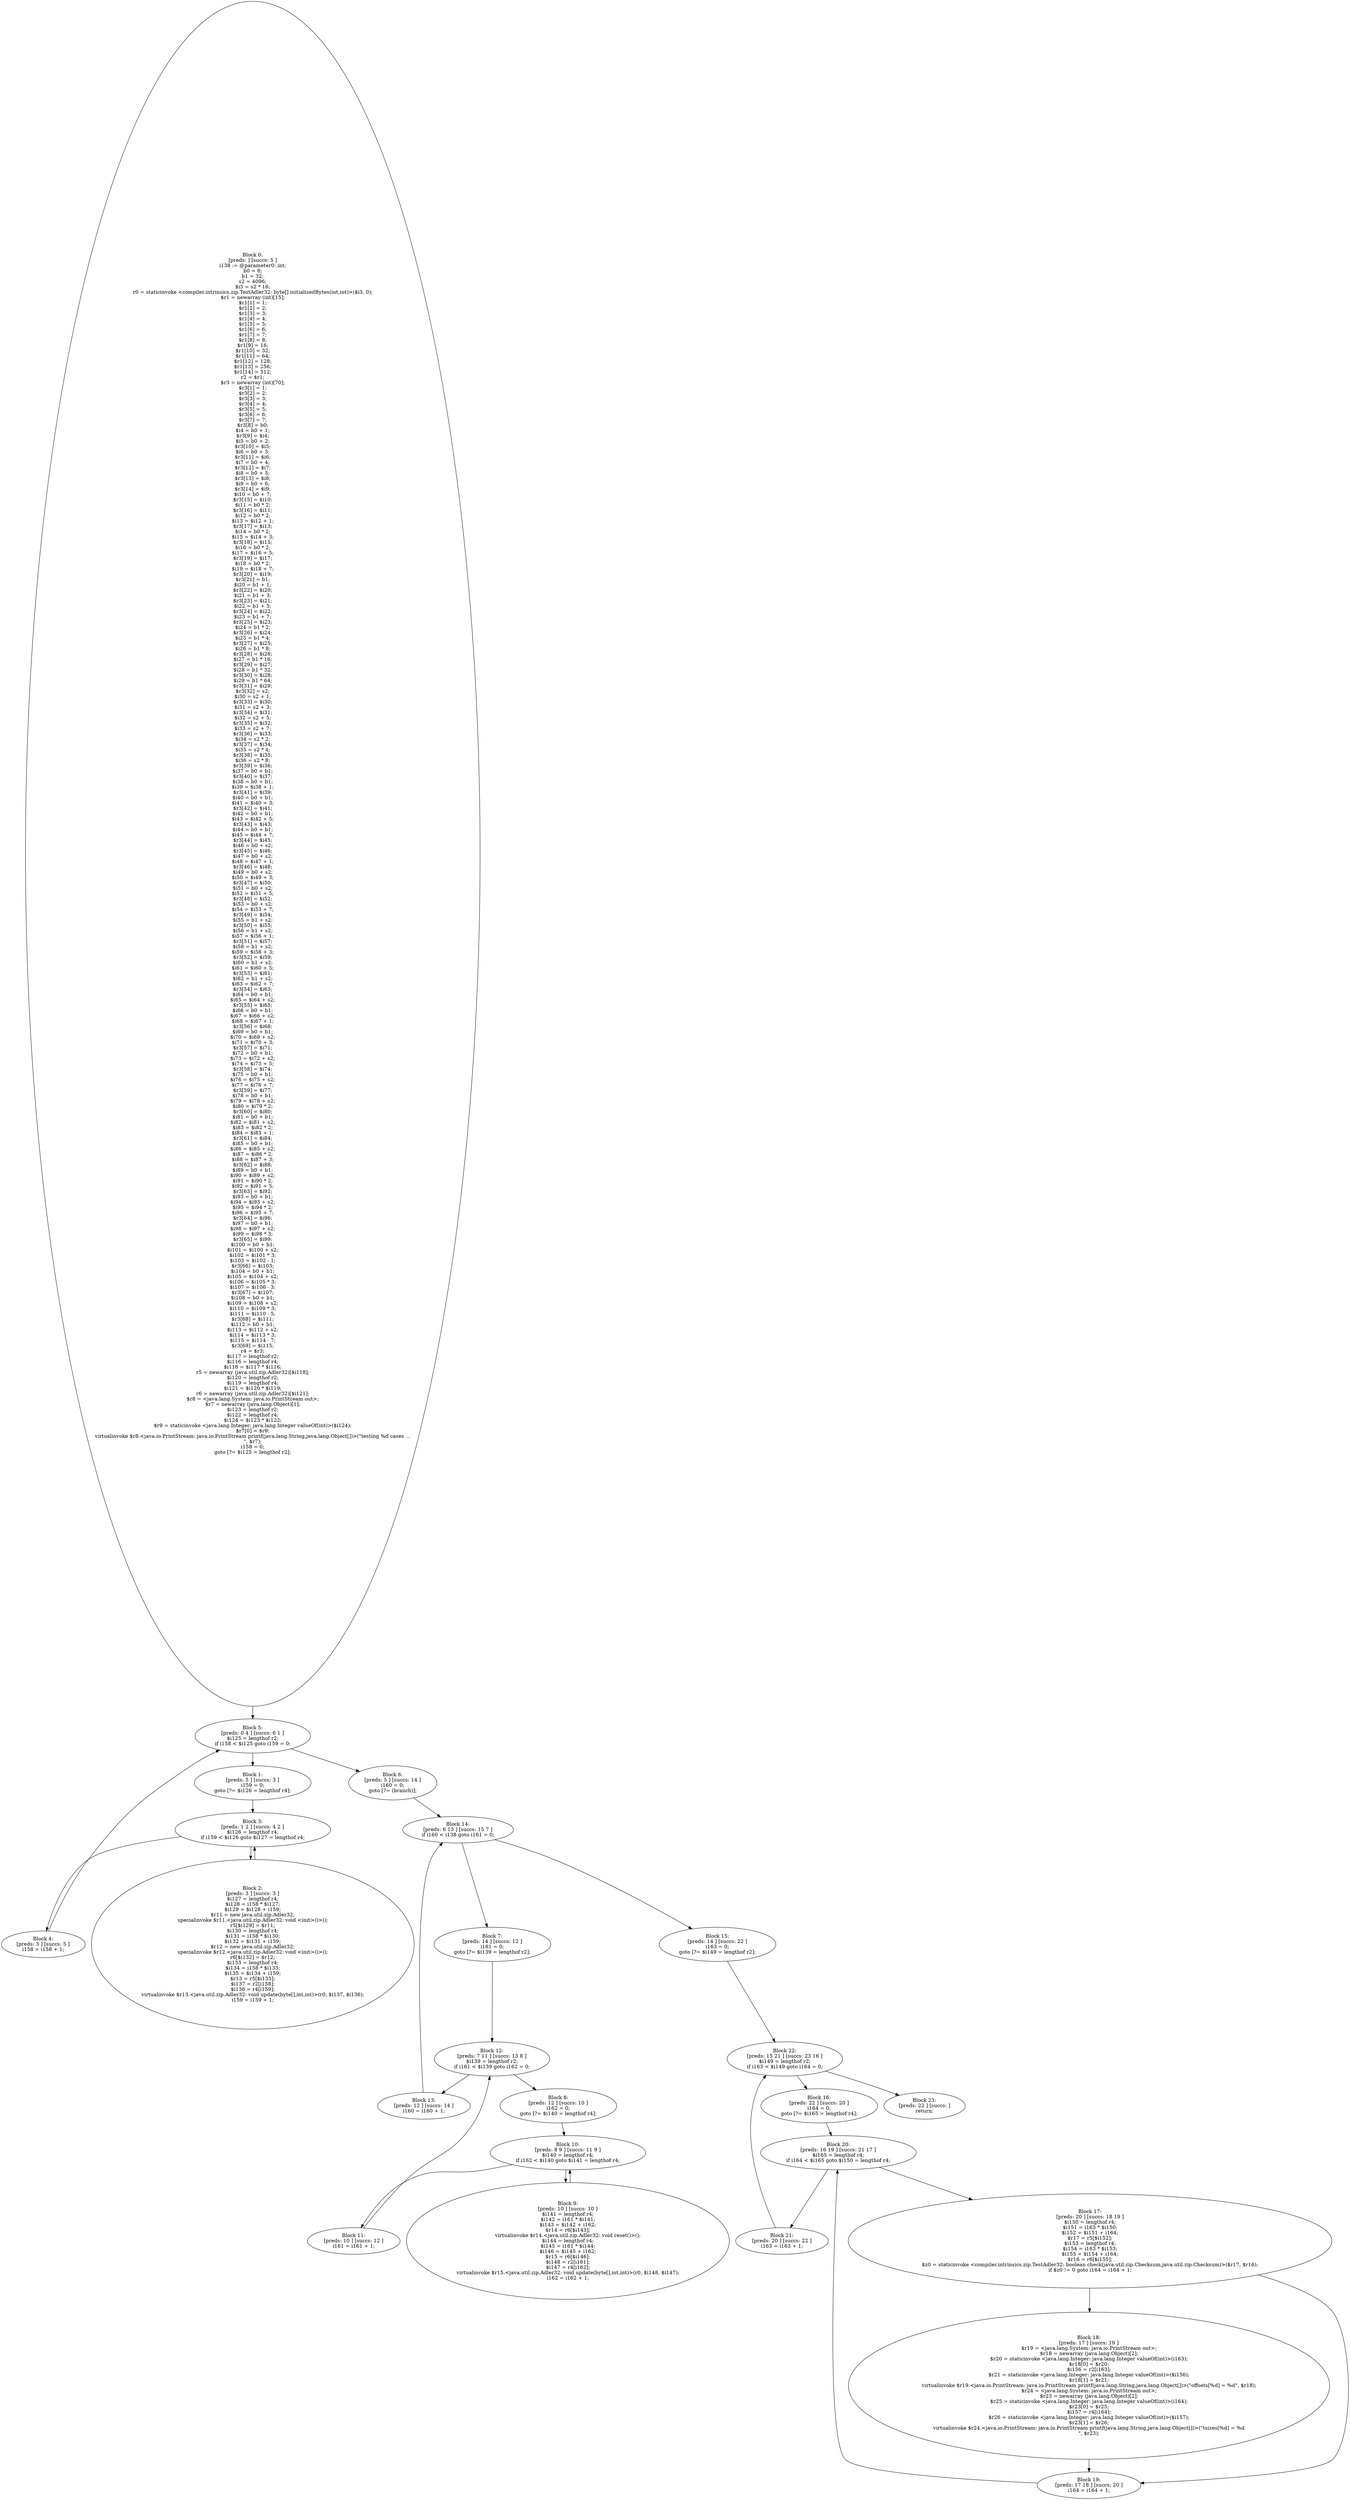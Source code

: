 digraph "unitGraph" {
    "Block 0:
[preds: ] [succs: 5 ]
i138 := @parameter0: int;
b0 = 8;
b1 = 32;
s2 = 4096;
$i3 = s2 * 16;
r0 = staticinvoke <compiler.intrinsics.zip.TestAdler32: byte[] initializedBytes(int,int)>($i3, 0);
$r1 = newarray (int)[15];
$r1[1] = 1;
$r1[2] = 2;
$r1[3] = 3;
$r1[4] = 4;
$r1[5] = 5;
$r1[6] = 6;
$r1[7] = 7;
$r1[8] = 8;
$r1[9] = 16;
$r1[10] = 32;
$r1[11] = 64;
$r1[12] = 128;
$r1[13] = 256;
$r1[14] = 512;
r2 = $r1;
$r3 = newarray (int)[70];
$r3[1] = 1;
$r3[2] = 2;
$r3[3] = 3;
$r3[4] = 4;
$r3[5] = 5;
$r3[6] = 6;
$r3[7] = 7;
$r3[8] = b0;
$i4 = b0 + 1;
$r3[9] = $i4;
$i5 = b0 + 2;
$r3[10] = $i5;
$i6 = b0 + 3;
$r3[11] = $i6;
$i7 = b0 + 4;
$r3[12] = $i7;
$i8 = b0 + 5;
$r3[13] = $i8;
$i9 = b0 + 6;
$r3[14] = $i9;
$i10 = b0 + 7;
$r3[15] = $i10;
$i11 = b0 * 2;
$r3[16] = $i11;
$i12 = b0 * 2;
$i13 = $i12 + 1;
$r3[17] = $i13;
$i14 = b0 * 2;
$i15 = $i14 + 3;
$r3[18] = $i15;
$i16 = b0 * 2;
$i17 = $i16 + 5;
$r3[19] = $i17;
$i18 = b0 * 2;
$i19 = $i18 + 7;
$r3[20] = $i19;
$r3[21] = b1;
$i20 = b1 + 1;
$r3[22] = $i20;
$i21 = b1 + 3;
$r3[23] = $i21;
$i22 = b1 + 5;
$r3[24] = $i22;
$i23 = b1 + 7;
$r3[25] = $i23;
$i24 = b1 * 2;
$r3[26] = $i24;
$i25 = b1 * 4;
$r3[27] = $i25;
$i26 = b1 * 8;
$r3[28] = $i26;
$i27 = b1 * 16;
$r3[29] = $i27;
$i28 = b1 * 32;
$r3[30] = $i28;
$i29 = b1 * 64;
$r3[31] = $i29;
$r3[32] = s2;
$i30 = s2 + 1;
$r3[33] = $i30;
$i31 = s2 + 3;
$r3[34] = $i31;
$i32 = s2 + 5;
$r3[35] = $i32;
$i33 = s2 + 7;
$r3[36] = $i33;
$i34 = s2 * 2;
$r3[37] = $i34;
$i35 = s2 * 4;
$r3[38] = $i35;
$i36 = s2 * 8;
$r3[39] = $i36;
$i37 = b0 + b1;
$r3[40] = $i37;
$i38 = b0 + b1;
$i39 = $i38 + 1;
$r3[41] = $i39;
$i40 = b0 + b1;
$i41 = $i40 + 3;
$r3[42] = $i41;
$i42 = b0 + b1;
$i43 = $i42 + 5;
$r3[43] = $i43;
$i44 = b0 + b1;
$i45 = $i44 + 7;
$r3[44] = $i45;
$i46 = b0 + s2;
$r3[45] = $i46;
$i47 = b0 + s2;
$i48 = $i47 + 1;
$r3[46] = $i48;
$i49 = b0 + s2;
$i50 = $i49 + 3;
$r3[47] = $i50;
$i51 = b0 + s2;
$i52 = $i51 + 5;
$r3[48] = $i52;
$i53 = b0 + s2;
$i54 = $i53 + 7;
$r3[49] = $i54;
$i55 = b1 + s2;
$r3[50] = $i55;
$i56 = b1 + s2;
$i57 = $i56 + 1;
$r3[51] = $i57;
$i58 = b1 + s2;
$i59 = $i58 + 3;
$r3[52] = $i59;
$i60 = b1 + s2;
$i61 = $i60 + 5;
$r3[53] = $i61;
$i62 = b1 + s2;
$i63 = $i62 + 7;
$r3[54] = $i63;
$i64 = b0 + b1;
$i65 = $i64 + s2;
$r3[55] = $i65;
$i66 = b0 + b1;
$i67 = $i66 + s2;
$i68 = $i67 + 1;
$r3[56] = $i68;
$i69 = b0 + b1;
$i70 = $i69 + s2;
$i71 = $i70 + 3;
$r3[57] = $i71;
$i72 = b0 + b1;
$i73 = $i72 + s2;
$i74 = $i73 + 5;
$r3[58] = $i74;
$i75 = b0 + b1;
$i76 = $i75 + s2;
$i77 = $i76 + 7;
$r3[59] = $i77;
$i78 = b0 + b1;
$i79 = $i78 + s2;
$i80 = $i79 * 2;
$r3[60] = $i80;
$i81 = b0 + b1;
$i82 = $i81 + s2;
$i83 = $i82 * 2;
$i84 = $i83 + 1;
$r3[61] = $i84;
$i85 = b0 + b1;
$i86 = $i85 + s2;
$i87 = $i86 * 2;
$i88 = $i87 + 3;
$r3[62] = $i88;
$i89 = b0 + b1;
$i90 = $i89 + s2;
$i91 = $i90 * 2;
$i92 = $i91 + 5;
$r3[63] = $i92;
$i93 = b0 + b1;
$i94 = $i93 + s2;
$i95 = $i94 * 2;
$i96 = $i95 + 7;
$r3[64] = $i96;
$i97 = b0 + b1;
$i98 = $i97 + s2;
$i99 = $i98 * 3;
$r3[65] = $i99;
$i100 = b0 + b1;
$i101 = $i100 + s2;
$i102 = $i101 * 3;
$i103 = $i102 - 1;
$r3[66] = $i103;
$i104 = b0 + b1;
$i105 = $i104 + s2;
$i106 = $i105 * 3;
$i107 = $i106 - 3;
$r3[67] = $i107;
$i108 = b0 + b1;
$i109 = $i108 + s2;
$i110 = $i109 * 3;
$i111 = $i110 - 5;
$r3[68] = $i111;
$i112 = b0 + b1;
$i113 = $i112 + s2;
$i114 = $i113 * 3;
$i115 = $i114 - 7;
$r3[69] = $i115;
r4 = $r3;
$i117 = lengthof r2;
$i116 = lengthof r4;
$i118 = $i117 * $i116;
r5 = newarray (java.util.zip.Adler32)[$i118];
$i120 = lengthof r2;
$i119 = lengthof r4;
$i121 = $i120 * $i119;
r6 = newarray (java.util.zip.Adler32)[$i121];
$r8 = <java.lang.System: java.io.PrintStream out>;
$r7 = newarray (java.lang.Object)[1];
$i123 = lengthof r2;
$i122 = lengthof r4;
$i124 = $i123 * $i122;
$r9 = staticinvoke <java.lang.Integer: java.lang.Integer valueOf(int)>($i124);
$r7[0] = $r9;
virtualinvoke $r8.<java.io.PrintStream: java.io.PrintStream printf(java.lang.String,java.lang.Object[])>(\"testing %d cases ...\n\", $r7);
i158 = 0;
goto [?= $i125 = lengthof r2];
"
    "Block 1:
[preds: 5 ] [succs: 3 ]
i159 = 0;
goto [?= $i126 = lengthof r4];
"
    "Block 2:
[preds: 3 ] [succs: 3 ]
$i127 = lengthof r4;
$i128 = i158 * $i127;
$i129 = $i128 + i159;
$r11 = new java.util.zip.Adler32;
specialinvoke $r11.<java.util.zip.Adler32: void <init>()>();
r5[$i129] = $r11;
$i130 = lengthof r4;
$i131 = i158 * $i130;
$i132 = $i131 + i159;
$r12 = new java.util.zip.Adler32;
specialinvoke $r12.<java.util.zip.Adler32: void <init>()>();
r6[$i132] = $r12;
$i133 = lengthof r4;
$i134 = i158 * $i133;
$i135 = $i134 + i159;
$r13 = r5[$i135];
$i137 = r2[i158];
$i136 = r4[i159];
virtualinvoke $r13.<java.util.zip.Adler32: void update(byte[],int,int)>(r0, $i137, $i136);
i159 = i159 + 1;
"
    "Block 3:
[preds: 1 2 ] [succs: 4 2 ]
$i126 = lengthof r4;
if i159 < $i126 goto $i127 = lengthof r4;
"
    "Block 4:
[preds: 3 ] [succs: 5 ]
i158 = i158 + 1;
"
    "Block 5:
[preds: 0 4 ] [succs: 6 1 ]
$i125 = lengthof r2;
if i158 < $i125 goto i159 = 0;
"
    "Block 6:
[preds: 5 ] [succs: 14 ]
i160 = 0;
goto [?= (branch)];
"
    "Block 7:
[preds: 14 ] [succs: 12 ]
i161 = 0;
goto [?= $i139 = lengthof r2];
"
    "Block 8:
[preds: 12 ] [succs: 10 ]
i162 = 0;
goto [?= $i140 = lengthof r4];
"
    "Block 9:
[preds: 10 ] [succs: 10 ]
$i141 = lengthof r4;
$i142 = i161 * $i141;
$i143 = $i142 + i162;
$r14 = r6[$i143];
virtualinvoke $r14.<java.util.zip.Adler32: void reset()>();
$i144 = lengthof r4;
$i145 = i161 * $i144;
$i146 = $i145 + i162;
$r15 = r6[$i146];
$i148 = r2[i161];
$i147 = r4[i162];
virtualinvoke $r15.<java.util.zip.Adler32: void update(byte[],int,int)>(r0, $i148, $i147);
i162 = i162 + 1;
"
    "Block 10:
[preds: 8 9 ] [succs: 11 9 ]
$i140 = lengthof r4;
if i162 < $i140 goto $i141 = lengthof r4;
"
    "Block 11:
[preds: 10 ] [succs: 12 ]
i161 = i161 + 1;
"
    "Block 12:
[preds: 7 11 ] [succs: 13 8 ]
$i139 = lengthof r2;
if i161 < $i139 goto i162 = 0;
"
    "Block 13:
[preds: 12 ] [succs: 14 ]
i160 = i160 + 1;
"
    "Block 14:
[preds: 6 13 ] [succs: 15 7 ]
if i160 < i138 goto i161 = 0;
"
    "Block 15:
[preds: 14 ] [succs: 22 ]
i163 = 0;
goto [?= $i149 = lengthof r2];
"
    "Block 16:
[preds: 22 ] [succs: 20 ]
i164 = 0;
goto [?= $i165 = lengthof r4];
"
    "Block 17:
[preds: 20 ] [succs: 18 19 ]
$i150 = lengthof r4;
$i151 = i163 * $i150;
$i152 = $i151 + i164;
$r17 = r5[$i152];
$i153 = lengthof r4;
$i154 = i163 * $i153;
$i155 = $i154 + i164;
$r16 = r6[$i155];
$z0 = staticinvoke <compiler.intrinsics.zip.TestAdler32: boolean check(java.util.zip.Checksum,java.util.zip.Checksum)>($r17, $r16);
if $z0 != 0 goto i164 = i164 + 1;
"
    "Block 18:
[preds: 17 ] [succs: 19 ]
$r19 = <java.lang.System: java.io.PrintStream out>;
$r18 = newarray (java.lang.Object)[2];
$r20 = staticinvoke <java.lang.Integer: java.lang.Integer valueOf(int)>(i163);
$r18[0] = $r20;
$i156 = r2[i163];
$r21 = staticinvoke <java.lang.Integer: java.lang.Integer valueOf(int)>($i156);
$r18[1] = $r21;
virtualinvoke $r19.<java.io.PrintStream: java.io.PrintStream printf(java.lang.String,java.lang.Object[])>(\"offsets[%d] = %d\", $r18);
$r24 = <java.lang.System: java.io.PrintStream out>;
$r23 = newarray (java.lang.Object)[2];
$r25 = staticinvoke <java.lang.Integer: java.lang.Integer valueOf(int)>(i164);
$r23[0] = $r25;
$i157 = r4[i164];
$r26 = staticinvoke <java.lang.Integer: java.lang.Integer valueOf(int)>($i157);
$r23[1] = $r26;
virtualinvoke $r24.<java.io.PrintStream: java.io.PrintStream printf(java.lang.String,java.lang.Object[])>(\"\tsizes[%d] = %d\n\", $r23);
"
    "Block 19:
[preds: 17 18 ] [succs: 20 ]
i164 = i164 + 1;
"
    "Block 20:
[preds: 16 19 ] [succs: 21 17 ]
$i165 = lengthof r4;
if i164 < $i165 goto $i150 = lengthof r4;
"
    "Block 21:
[preds: 20 ] [succs: 22 ]
i163 = i163 + 1;
"
    "Block 22:
[preds: 15 21 ] [succs: 23 16 ]
$i149 = lengthof r2;
if i163 < $i149 goto i164 = 0;
"
    "Block 23:
[preds: 22 ] [succs: ]
return;
"
    "Block 0:
[preds: ] [succs: 5 ]
i138 := @parameter0: int;
b0 = 8;
b1 = 32;
s2 = 4096;
$i3 = s2 * 16;
r0 = staticinvoke <compiler.intrinsics.zip.TestAdler32: byte[] initializedBytes(int,int)>($i3, 0);
$r1 = newarray (int)[15];
$r1[1] = 1;
$r1[2] = 2;
$r1[3] = 3;
$r1[4] = 4;
$r1[5] = 5;
$r1[6] = 6;
$r1[7] = 7;
$r1[8] = 8;
$r1[9] = 16;
$r1[10] = 32;
$r1[11] = 64;
$r1[12] = 128;
$r1[13] = 256;
$r1[14] = 512;
r2 = $r1;
$r3 = newarray (int)[70];
$r3[1] = 1;
$r3[2] = 2;
$r3[3] = 3;
$r3[4] = 4;
$r3[5] = 5;
$r3[6] = 6;
$r3[7] = 7;
$r3[8] = b0;
$i4 = b0 + 1;
$r3[9] = $i4;
$i5 = b0 + 2;
$r3[10] = $i5;
$i6 = b0 + 3;
$r3[11] = $i6;
$i7 = b0 + 4;
$r3[12] = $i7;
$i8 = b0 + 5;
$r3[13] = $i8;
$i9 = b0 + 6;
$r3[14] = $i9;
$i10 = b0 + 7;
$r3[15] = $i10;
$i11 = b0 * 2;
$r3[16] = $i11;
$i12 = b0 * 2;
$i13 = $i12 + 1;
$r3[17] = $i13;
$i14 = b0 * 2;
$i15 = $i14 + 3;
$r3[18] = $i15;
$i16 = b0 * 2;
$i17 = $i16 + 5;
$r3[19] = $i17;
$i18 = b0 * 2;
$i19 = $i18 + 7;
$r3[20] = $i19;
$r3[21] = b1;
$i20 = b1 + 1;
$r3[22] = $i20;
$i21 = b1 + 3;
$r3[23] = $i21;
$i22 = b1 + 5;
$r3[24] = $i22;
$i23 = b1 + 7;
$r3[25] = $i23;
$i24 = b1 * 2;
$r3[26] = $i24;
$i25 = b1 * 4;
$r3[27] = $i25;
$i26 = b1 * 8;
$r3[28] = $i26;
$i27 = b1 * 16;
$r3[29] = $i27;
$i28 = b1 * 32;
$r3[30] = $i28;
$i29 = b1 * 64;
$r3[31] = $i29;
$r3[32] = s2;
$i30 = s2 + 1;
$r3[33] = $i30;
$i31 = s2 + 3;
$r3[34] = $i31;
$i32 = s2 + 5;
$r3[35] = $i32;
$i33 = s2 + 7;
$r3[36] = $i33;
$i34 = s2 * 2;
$r3[37] = $i34;
$i35 = s2 * 4;
$r3[38] = $i35;
$i36 = s2 * 8;
$r3[39] = $i36;
$i37 = b0 + b1;
$r3[40] = $i37;
$i38 = b0 + b1;
$i39 = $i38 + 1;
$r3[41] = $i39;
$i40 = b0 + b1;
$i41 = $i40 + 3;
$r3[42] = $i41;
$i42 = b0 + b1;
$i43 = $i42 + 5;
$r3[43] = $i43;
$i44 = b0 + b1;
$i45 = $i44 + 7;
$r3[44] = $i45;
$i46 = b0 + s2;
$r3[45] = $i46;
$i47 = b0 + s2;
$i48 = $i47 + 1;
$r3[46] = $i48;
$i49 = b0 + s2;
$i50 = $i49 + 3;
$r3[47] = $i50;
$i51 = b0 + s2;
$i52 = $i51 + 5;
$r3[48] = $i52;
$i53 = b0 + s2;
$i54 = $i53 + 7;
$r3[49] = $i54;
$i55 = b1 + s2;
$r3[50] = $i55;
$i56 = b1 + s2;
$i57 = $i56 + 1;
$r3[51] = $i57;
$i58 = b1 + s2;
$i59 = $i58 + 3;
$r3[52] = $i59;
$i60 = b1 + s2;
$i61 = $i60 + 5;
$r3[53] = $i61;
$i62 = b1 + s2;
$i63 = $i62 + 7;
$r3[54] = $i63;
$i64 = b0 + b1;
$i65 = $i64 + s2;
$r3[55] = $i65;
$i66 = b0 + b1;
$i67 = $i66 + s2;
$i68 = $i67 + 1;
$r3[56] = $i68;
$i69 = b0 + b1;
$i70 = $i69 + s2;
$i71 = $i70 + 3;
$r3[57] = $i71;
$i72 = b0 + b1;
$i73 = $i72 + s2;
$i74 = $i73 + 5;
$r3[58] = $i74;
$i75 = b0 + b1;
$i76 = $i75 + s2;
$i77 = $i76 + 7;
$r3[59] = $i77;
$i78 = b0 + b1;
$i79 = $i78 + s2;
$i80 = $i79 * 2;
$r3[60] = $i80;
$i81 = b0 + b1;
$i82 = $i81 + s2;
$i83 = $i82 * 2;
$i84 = $i83 + 1;
$r3[61] = $i84;
$i85 = b0 + b1;
$i86 = $i85 + s2;
$i87 = $i86 * 2;
$i88 = $i87 + 3;
$r3[62] = $i88;
$i89 = b0 + b1;
$i90 = $i89 + s2;
$i91 = $i90 * 2;
$i92 = $i91 + 5;
$r3[63] = $i92;
$i93 = b0 + b1;
$i94 = $i93 + s2;
$i95 = $i94 * 2;
$i96 = $i95 + 7;
$r3[64] = $i96;
$i97 = b0 + b1;
$i98 = $i97 + s2;
$i99 = $i98 * 3;
$r3[65] = $i99;
$i100 = b0 + b1;
$i101 = $i100 + s2;
$i102 = $i101 * 3;
$i103 = $i102 - 1;
$r3[66] = $i103;
$i104 = b0 + b1;
$i105 = $i104 + s2;
$i106 = $i105 * 3;
$i107 = $i106 - 3;
$r3[67] = $i107;
$i108 = b0 + b1;
$i109 = $i108 + s2;
$i110 = $i109 * 3;
$i111 = $i110 - 5;
$r3[68] = $i111;
$i112 = b0 + b1;
$i113 = $i112 + s2;
$i114 = $i113 * 3;
$i115 = $i114 - 7;
$r3[69] = $i115;
r4 = $r3;
$i117 = lengthof r2;
$i116 = lengthof r4;
$i118 = $i117 * $i116;
r5 = newarray (java.util.zip.Adler32)[$i118];
$i120 = lengthof r2;
$i119 = lengthof r4;
$i121 = $i120 * $i119;
r6 = newarray (java.util.zip.Adler32)[$i121];
$r8 = <java.lang.System: java.io.PrintStream out>;
$r7 = newarray (java.lang.Object)[1];
$i123 = lengthof r2;
$i122 = lengthof r4;
$i124 = $i123 * $i122;
$r9 = staticinvoke <java.lang.Integer: java.lang.Integer valueOf(int)>($i124);
$r7[0] = $r9;
virtualinvoke $r8.<java.io.PrintStream: java.io.PrintStream printf(java.lang.String,java.lang.Object[])>(\"testing %d cases ...\n\", $r7);
i158 = 0;
goto [?= $i125 = lengthof r2];
"->"Block 5:
[preds: 0 4 ] [succs: 6 1 ]
$i125 = lengthof r2;
if i158 < $i125 goto i159 = 0;
";
    "Block 1:
[preds: 5 ] [succs: 3 ]
i159 = 0;
goto [?= $i126 = lengthof r4];
"->"Block 3:
[preds: 1 2 ] [succs: 4 2 ]
$i126 = lengthof r4;
if i159 < $i126 goto $i127 = lengthof r4;
";
    "Block 2:
[preds: 3 ] [succs: 3 ]
$i127 = lengthof r4;
$i128 = i158 * $i127;
$i129 = $i128 + i159;
$r11 = new java.util.zip.Adler32;
specialinvoke $r11.<java.util.zip.Adler32: void <init>()>();
r5[$i129] = $r11;
$i130 = lengthof r4;
$i131 = i158 * $i130;
$i132 = $i131 + i159;
$r12 = new java.util.zip.Adler32;
specialinvoke $r12.<java.util.zip.Adler32: void <init>()>();
r6[$i132] = $r12;
$i133 = lengthof r4;
$i134 = i158 * $i133;
$i135 = $i134 + i159;
$r13 = r5[$i135];
$i137 = r2[i158];
$i136 = r4[i159];
virtualinvoke $r13.<java.util.zip.Adler32: void update(byte[],int,int)>(r0, $i137, $i136);
i159 = i159 + 1;
"->"Block 3:
[preds: 1 2 ] [succs: 4 2 ]
$i126 = lengthof r4;
if i159 < $i126 goto $i127 = lengthof r4;
";
    "Block 3:
[preds: 1 2 ] [succs: 4 2 ]
$i126 = lengthof r4;
if i159 < $i126 goto $i127 = lengthof r4;
"->"Block 4:
[preds: 3 ] [succs: 5 ]
i158 = i158 + 1;
";
    "Block 3:
[preds: 1 2 ] [succs: 4 2 ]
$i126 = lengthof r4;
if i159 < $i126 goto $i127 = lengthof r4;
"->"Block 2:
[preds: 3 ] [succs: 3 ]
$i127 = lengthof r4;
$i128 = i158 * $i127;
$i129 = $i128 + i159;
$r11 = new java.util.zip.Adler32;
specialinvoke $r11.<java.util.zip.Adler32: void <init>()>();
r5[$i129] = $r11;
$i130 = lengthof r4;
$i131 = i158 * $i130;
$i132 = $i131 + i159;
$r12 = new java.util.zip.Adler32;
specialinvoke $r12.<java.util.zip.Adler32: void <init>()>();
r6[$i132] = $r12;
$i133 = lengthof r4;
$i134 = i158 * $i133;
$i135 = $i134 + i159;
$r13 = r5[$i135];
$i137 = r2[i158];
$i136 = r4[i159];
virtualinvoke $r13.<java.util.zip.Adler32: void update(byte[],int,int)>(r0, $i137, $i136);
i159 = i159 + 1;
";
    "Block 4:
[preds: 3 ] [succs: 5 ]
i158 = i158 + 1;
"->"Block 5:
[preds: 0 4 ] [succs: 6 1 ]
$i125 = lengthof r2;
if i158 < $i125 goto i159 = 0;
";
    "Block 5:
[preds: 0 4 ] [succs: 6 1 ]
$i125 = lengthof r2;
if i158 < $i125 goto i159 = 0;
"->"Block 6:
[preds: 5 ] [succs: 14 ]
i160 = 0;
goto [?= (branch)];
";
    "Block 5:
[preds: 0 4 ] [succs: 6 1 ]
$i125 = lengthof r2;
if i158 < $i125 goto i159 = 0;
"->"Block 1:
[preds: 5 ] [succs: 3 ]
i159 = 0;
goto [?= $i126 = lengthof r4];
";
    "Block 6:
[preds: 5 ] [succs: 14 ]
i160 = 0;
goto [?= (branch)];
"->"Block 14:
[preds: 6 13 ] [succs: 15 7 ]
if i160 < i138 goto i161 = 0;
";
    "Block 7:
[preds: 14 ] [succs: 12 ]
i161 = 0;
goto [?= $i139 = lengthof r2];
"->"Block 12:
[preds: 7 11 ] [succs: 13 8 ]
$i139 = lengthof r2;
if i161 < $i139 goto i162 = 0;
";
    "Block 8:
[preds: 12 ] [succs: 10 ]
i162 = 0;
goto [?= $i140 = lengthof r4];
"->"Block 10:
[preds: 8 9 ] [succs: 11 9 ]
$i140 = lengthof r4;
if i162 < $i140 goto $i141 = lengthof r4;
";
    "Block 9:
[preds: 10 ] [succs: 10 ]
$i141 = lengthof r4;
$i142 = i161 * $i141;
$i143 = $i142 + i162;
$r14 = r6[$i143];
virtualinvoke $r14.<java.util.zip.Adler32: void reset()>();
$i144 = lengthof r4;
$i145 = i161 * $i144;
$i146 = $i145 + i162;
$r15 = r6[$i146];
$i148 = r2[i161];
$i147 = r4[i162];
virtualinvoke $r15.<java.util.zip.Adler32: void update(byte[],int,int)>(r0, $i148, $i147);
i162 = i162 + 1;
"->"Block 10:
[preds: 8 9 ] [succs: 11 9 ]
$i140 = lengthof r4;
if i162 < $i140 goto $i141 = lengthof r4;
";
    "Block 10:
[preds: 8 9 ] [succs: 11 9 ]
$i140 = lengthof r4;
if i162 < $i140 goto $i141 = lengthof r4;
"->"Block 11:
[preds: 10 ] [succs: 12 ]
i161 = i161 + 1;
";
    "Block 10:
[preds: 8 9 ] [succs: 11 9 ]
$i140 = lengthof r4;
if i162 < $i140 goto $i141 = lengthof r4;
"->"Block 9:
[preds: 10 ] [succs: 10 ]
$i141 = lengthof r4;
$i142 = i161 * $i141;
$i143 = $i142 + i162;
$r14 = r6[$i143];
virtualinvoke $r14.<java.util.zip.Adler32: void reset()>();
$i144 = lengthof r4;
$i145 = i161 * $i144;
$i146 = $i145 + i162;
$r15 = r6[$i146];
$i148 = r2[i161];
$i147 = r4[i162];
virtualinvoke $r15.<java.util.zip.Adler32: void update(byte[],int,int)>(r0, $i148, $i147);
i162 = i162 + 1;
";
    "Block 11:
[preds: 10 ] [succs: 12 ]
i161 = i161 + 1;
"->"Block 12:
[preds: 7 11 ] [succs: 13 8 ]
$i139 = lengthof r2;
if i161 < $i139 goto i162 = 0;
";
    "Block 12:
[preds: 7 11 ] [succs: 13 8 ]
$i139 = lengthof r2;
if i161 < $i139 goto i162 = 0;
"->"Block 13:
[preds: 12 ] [succs: 14 ]
i160 = i160 + 1;
";
    "Block 12:
[preds: 7 11 ] [succs: 13 8 ]
$i139 = lengthof r2;
if i161 < $i139 goto i162 = 0;
"->"Block 8:
[preds: 12 ] [succs: 10 ]
i162 = 0;
goto [?= $i140 = lengthof r4];
";
    "Block 13:
[preds: 12 ] [succs: 14 ]
i160 = i160 + 1;
"->"Block 14:
[preds: 6 13 ] [succs: 15 7 ]
if i160 < i138 goto i161 = 0;
";
    "Block 14:
[preds: 6 13 ] [succs: 15 7 ]
if i160 < i138 goto i161 = 0;
"->"Block 15:
[preds: 14 ] [succs: 22 ]
i163 = 0;
goto [?= $i149 = lengthof r2];
";
    "Block 14:
[preds: 6 13 ] [succs: 15 7 ]
if i160 < i138 goto i161 = 0;
"->"Block 7:
[preds: 14 ] [succs: 12 ]
i161 = 0;
goto [?= $i139 = lengthof r2];
";
    "Block 15:
[preds: 14 ] [succs: 22 ]
i163 = 0;
goto [?= $i149 = lengthof r2];
"->"Block 22:
[preds: 15 21 ] [succs: 23 16 ]
$i149 = lengthof r2;
if i163 < $i149 goto i164 = 0;
";
    "Block 16:
[preds: 22 ] [succs: 20 ]
i164 = 0;
goto [?= $i165 = lengthof r4];
"->"Block 20:
[preds: 16 19 ] [succs: 21 17 ]
$i165 = lengthof r4;
if i164 < $i165 goto $i150 = lengthof r4;
";
    "Block 17:
[preds: 20 ] [succs: 18 19 ]
$i150 = lengthof r4;
$i151 = i163 * $i150;
$i152 = $i151 + i164;
$r17 = r5[$i152];
$i153 = lengthof r4;
$i154 = i163 * $i153;
$i155 = $i154 + i164;
$r16 = r6[$i155];
$z0 = staticinvoke <compiler.intrinsics.zip.TestAdler32: boolean check(java.util.zip.Checksum,java.util.zip.Checksum)>($r17, $r16);
if $z0 != 0 goto i164 = i164 + 1;
"->"Block 18:
[preds: 17 ] [succs: 19 ]
$r19 = <java.lang.System: java.io.PrintStream out>;
$r18 = newarray (java.lang.Object)[2];
$r20 = staticinvoke <java.lang.Integer: java.lang.Integer valueOf(int)>(i163);
$r18[0] = $r20;
$i156 = r2[i163];
$r21 = staticinvoke <java.lang.Integer: java.lang.Integer valueOf(int)>($i156);
$r18[1] = $r21;
virtualinvoke $r19.<java.io.PrintStream: java.io.PrintStream printf(java.lang.String,java.lang.Object[])>(\"offsets[%d] = %d\", $r18);
$r24 = <java.lang.System: java.io.PrintStream out>;
$r23 = newarray (java.lang.Object)[2];
$r25 = staticinvoke <java.lang.Integer: java.lang.Integer valueOf(int)>(i164);
$r23[0] = $r25;
$i157 = r4[i164];
$r26 = staticinvoke <java.lang.Integer: java.lang.Integer valueOf(int)>($i157);
$r23[1] = $r26;
virtualinvoke $r24.<java.io.PrintStream: java.io.PrintStream printf(java.lang.String,java.lang.Object[])>(\"\tsizes[%d] = %d\n\", $r23);
";
    "Block 17:
[preds: 20 ] [succs: 18 19 ]
$i150 = lengthof r4;
$i151 = i163 * $i150;
$i152 = $i151 + i164;
$r17 = r5[$i152];
$i153 = lengthof r4;
$i154 = i163 * $i153;
$i155 = $i154 + i164;
$r16 = r6[$i155];
$z0 = staticinvoke <compiler.intrinsics.zip.TestAdler32: boolean check(java.util.zip.Checksum,java.util.zip.Checksum)>($r17, $r16);
if $z0 != 0 goto i164 = i164 + 1;
"->"Block 19:
[preds: 17 18 ] [succs: 20 ]
i164 = i164 + 1;
";
    "Block 18:
[preds: 17 ] [succs: 19 ]
$r19 = <java.lang.System: java.io.PrintStream out>;
$r18 = newarray (java.lang.Object)[2];
$r20 = staticinvoke <java.lang.Integer: java.lang.Integer valueOf(int)>(i163);
$r18[0] = $r20;
$i156 = r2[i163];
$r21 = staticinvoke <java.lang.Integer: java.lang.Integer valueOf(int)>($i156);
$r18[1] = $r21;
virtualinvoke $r19.<java.io.PrintStream: java.io.PrintStream printf(java.lang.String,java.lang.Object[])>(\"offsets[%d] = %d\", $r18);
$r24 = <java.lang.System: java.io.PrintStream out>;
$r23 = newarray (java.lang.Object)[2];
$r25 = staticinvoke <java.lang.Integer: java.lang.Integer valueOf(int)>(i164);
$r23[0] = $r25;
$i157 = r4[i164];
$r26 = staticinvoke <java.lang.Integer: java.lang.Integer valueOf(int)>($i157);
$r23[1] = $r26;
virtualinvoke $r24.<java.io.PrintStream: java.io.PrintStream printf(java.lang.String,java.lang.Object[])>(\"\tsizes[%d] = %d\n\", $r23);
"->"Block 19:
[preds: 17 18 ] [succs: 20 ]
i164 = i164 + 1;
";
    "Block 19:
[preds: 17 18 ] [succs: 20 ]
i164 = i164 + 1;
"->"Block 20:
[preds: 16 19 ] [succs: 21 17 ]
$i165 = lengthof r4;
if i164 < $i165 goto $i150 = lengthof r4;
";
    "Block 20:
[preds: 16 19 ] [succs: 21 17 ]
$i165 = lengthof r4;
if i164 < $i165 goto $i150 = lengthof r4;
"->"Block 21:
[preds: 20 ] [succs: 22 ]
i163 = i163 + 1;
";
    "Block 20:
[preds: 16 19 ] [succs: 21 17 ]
$i165 = lengthof r4;
if i164 < $i165 goto $i150 = lengthof r4;
"->"Block 17:
[preds: 20 ] [succs: 18 19 ]
$i150 = lengthof r4;
$i151 = i163 * $i150;
$i152 = $i151 + i164;
$r17 = r5[$i152];
$i153 = lengthof r4;
$i154 = i163 * $i153;
$i155 = $i154 + i164;
$r16 = r6[$i155];
$z0 = staticinvoke <compiler.intrinsics.zip.TestAdler32: boolean check(java.util.zip.Checksum,java.util.zip.Checksum)>($r17, $r16);
if $z0 != 0 goto i164 = i164 + 1;
";
    "Block 21:
[preds: 20 ] [succs: 22 ]
i163 = i163 + 1;
"->"Block 22:
[preds: 15 21 ] [succs: 23 16 ]
$i149 = lengthof r2;
if i163 < $i149 goto i164 = 0;
";
    "Block 22:
[preds: 15 21 ] [succs: 23 16 ]
$i149 = lengthof r2;
if i163 < $i149 goto i164 = 0;
"->"Block 23:
[preds: 22 ] [succs: ]
return;
";
    "Block 22:
[preds: 15 21 ] [succs: 23 16 ]
$i149 = lengthof r2;
if i163 < $i149 goto i164 = 0;
"->"Block 16:
[preds: 22 ] [succs: 20 ]
i164 = 0;
goto [?= $i165 = lengthof r4];
";
}
